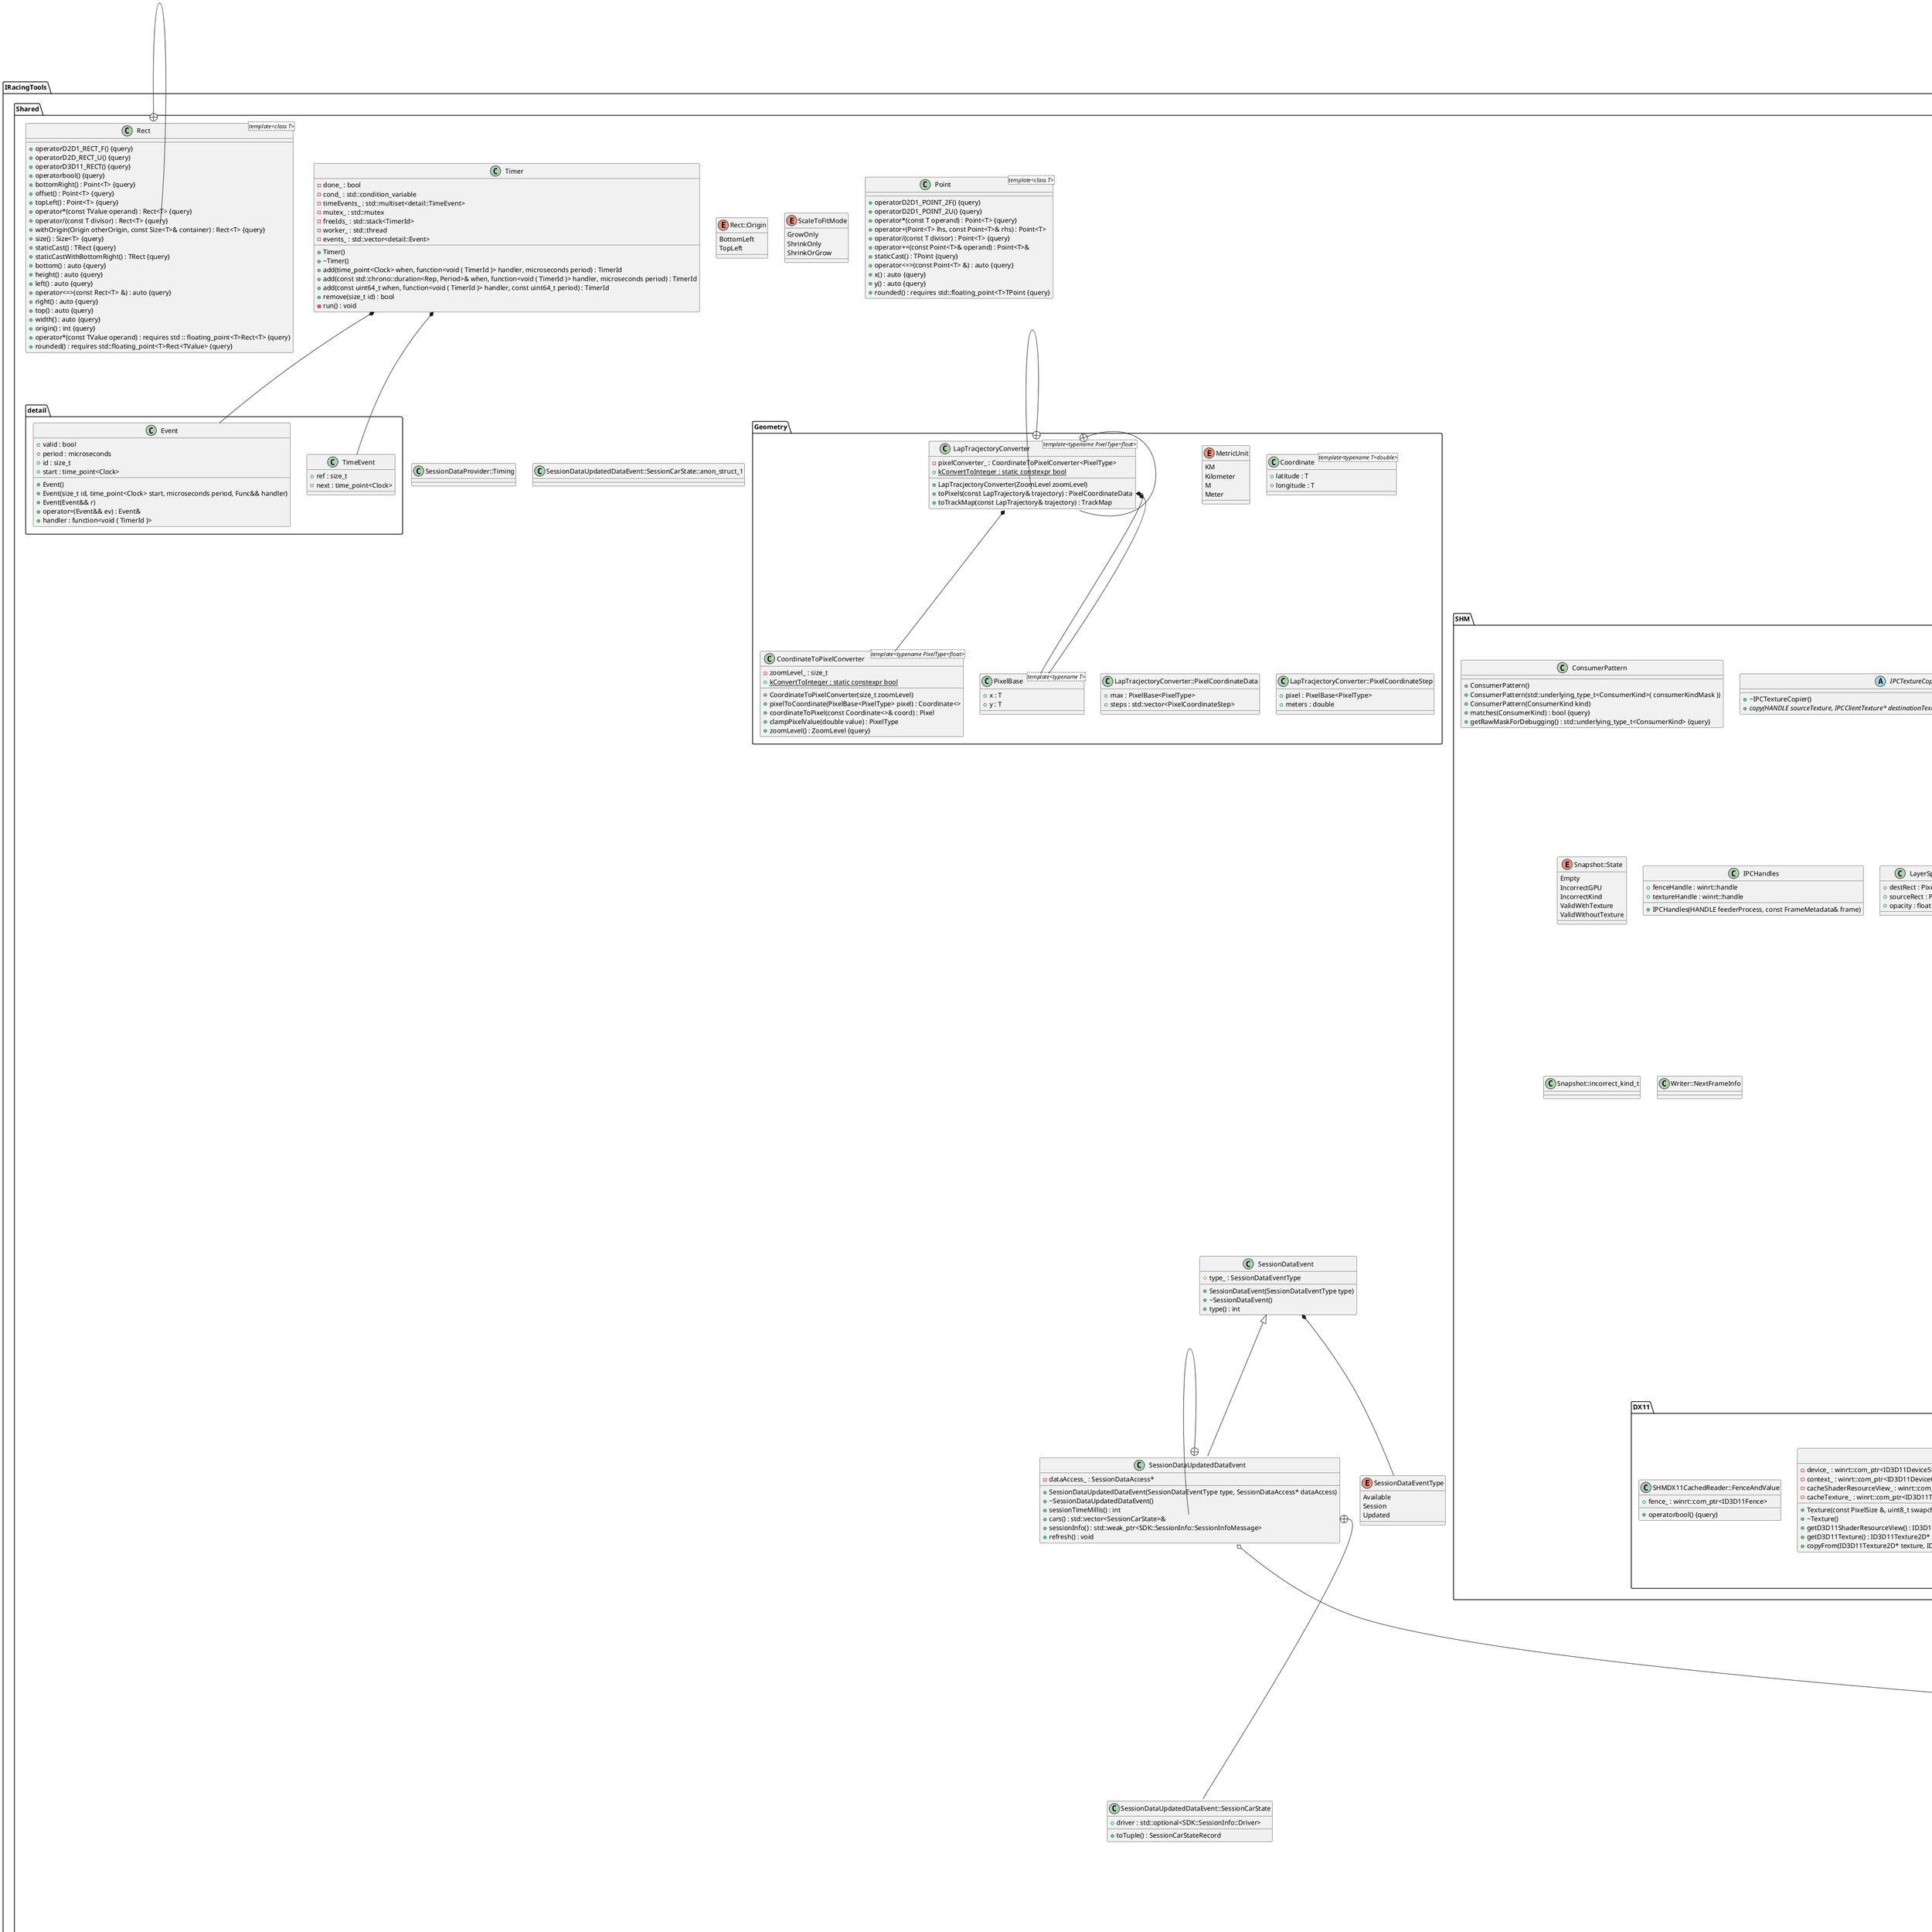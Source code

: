 @startuml

/' Objects '/

namespace IRacingTools {
	namespace Shared {
		class DiskSessionDataProvider {
			+DiskSessionDataProvider(const std::filesystem::path& file, SDK::ClientId clientId)
			+~DiskSessionDataProvider()
			-clientId_ : SDK::ClientId
			+timing() : Timing
			+isAvailable() : bool
			+isControllable() : bool {query}
			+isLive() : bool {query}
			+isPaused() : bool
			+isRunning() : bool
			+pause() : bool
			-processYAMLLiveString() : bool
			+resume() : bool
			+start() : bool
			-file_ : std::filesystem::path
			-diskClient_ : std::shared_ptr<SDK::DiskClient>
			-dataAccess_ : std::unique_ptr<SessionDataAccess>
			-checkConnection() : void
			-fireDataUpdatedEvent() : void
			-init() : void
			-process() : void
			#runnable() : void
			+stop() : void
			-updateTiming() : void
		}

		class LiveSessionDataProvider {
			+LiveSessionDataProvider()
			+~LiveSessionDataProvider()
			-dataAccess_ : SessionDataAccess
			+timing() : Timing
			+isAvailable() : bool
			+isControllable() : bool {query}
			+isPaused() : bool
			+isRunning() : bool
			+pause() : bool
			-processYAMLLiveString() : bool
			+resume() : bool
			+start() : bool
			-checkConnection() : void
			-init() : void
			-process() : void
			-processData() : void
			-processDataUpdate() : void
			#runnable() : void
			+stop() : void
		}

		class SessionDataAccess {
			+DeclareVarHolder(PitsOpen)
			+DeclareVarHolder(RaceLaps)
			+DeclareVarHolder(SessionFlags)
			+DeclareVarHolder(SessionLapsRemain)
			+DeclareVarHolder(SessionLapsRemainEx)
			+DeclareVarHolder(SessionNum)
			+DeclareVarHolder(SessionState)
			+DeclareVarHolder(SessionTick)
			+DeclareVarHolder(SessionTime)
			+DeclareVarHolder(SessionTimeOfDay)
			+DeclareVarHolder(SessionTimeRemain)
			+DeclareVarHolder(SessionUniqueID)
			+DeclareVarHolder(CarIdxEstTime)
			+DeclareVarHolder(CarIdxClassPosition)
			+DeclareVarHolder(CarIdxF2Time)
			+DeclareVarHolder(CarIdxGear)
			+DeclareVarHolder(CarIdxLap)
			+DeclareVarHolder(CarIdxLapCompleted)
			+DeclareVarHolder(CarIdxLapDistPct)
			+DeclareVarHolder(CarIdxOnPitRoad)
			+DeclareVarHolder(CarIdxPosition)
			+DeclareVarHolder(CarIdxRPM)
			+DeclareVarHolder(CarIdxSteer)
			+DeclareVarHolder(CarIdxTrackSurface)
			+DeclareVarHolder(CarIdxTrackSurfaceMaterial)
			+DeclareVarHolder(CarIdxLastLapTime)
			+DeclareVarHolder(CarIdxBestLapTime)
			+DeclareVarHolder(CarIdxBestLapNum)
			+DeclareVarHolder(CarIdxP2P_Status)
			+DeclareVarHolder(CarIdxP2P_Count)
			+DeclareVarHolder(PaceMode)
			+DeclareVarHolder(CarIdxPaceLine)
			+DeclareVarHolder(CarIdxPaceRow)
			+DeclareVarHolder(CarIdxPaceFlags)
			+SessionDataAccess(std::weak_ptr<SDK::Client> client)
			+getClient() : std::shared_ptr<IRacingTools::SDK::Client>
			-client_ : std::weak_ptr<IRacingTools::SDK::Client>
		}

		class SessionDataEvent {
			+SessionDataEvent(SessionDataEventType type)
			+~SessionDataEvent()
			#type_ : SessionDataEventType
			+type() : int
		}

		abstract class SessionDataProvider {
			+~SessionDataProvider()
			+{static} GetCurrent() : SessionDataProviderPtr
			+{static} SetCurrent(shared_ptr<SessionDataProvider> next) : SessionDataProviderPtr
			+{abstract} timing() : Timing
			+{abstract} isAvailable() : bool
			+{abstract} isControllable() : bool {query}
			+{abstract} isLive() : bool {query}
			+{abstract} isPaused() : bool
			+{abstract} isRunning() : bool
			+{abstract} pause() : bool
			+{abstract} resume() : bool
			+{abstract} start() : bool
			+{abstract} stop() : void
		}

		class SessionDataUpdatedDataEvent {
			+SessionDataUpdatedDataEvent(SessionDataEventType type, SessionDataAccess* dataAccess)
			+~SessionDataUpdatedDataEvent()
			-dataAccess_ : SessionDataAccess*
			+sessionTimeMillis() : int
			+cars() : std::vector<SessionCarState>&
			+sessionInfo() : std::weak_ptr<SDK::SessionInfo::SessionInfoMessage>
			+refresh() : void
		}

		class Timer {
			+Timer()
			+~Timer()
			+add(time_point<Clock> when, function<void ( TimerId )> handler, microseconds period) : TimerId
			+add(const std::chrono::duration<Rep, Period>& when, function<void ( TimerId )> handler, microseconds period) : TimerId
			+add(const uint64_t when, function<void ( TimerId )> handler, const uint64_t period) : TimerId
			-done_ : bool
			+remove(size_t id) : bool
			-cond_ : std::condition_variable
			-timeEvents_ : std::multiset<detail::TimeEvent>
			-mutex_ : std::mutex
			-freeIds_ : std::stack<TimerId>
			-worker_ : std::thread
			-events_ : std::vector<detail::Event>
			-run() : void
		}

		enum Rect::Origin {
			BottomLeft
			TopLeft
		}

		enum ScaleToFitMode {
			GrowOnly
			ShrinkOnly
			ShrinkOrGrow
		}

		enum SessionDataEventType {
			Available
			Session
			Updated
		}

		class Point <template<class T>> {
			+operatorD2D1_POINT_2F() {query}
			+operatorD2D1_POINT_2U() {query}
			+operator*(const T operand) : Point<T> {query}
			+operator+(Point<T> lhs, const Point<T>& rhs) : Point<T>
			+operator/(const T divisor) : Point<T> {query}
			+operator+=(const Point<T>& operand) : Point<T>&
			+staticCast() : TPoint {query}
			+operator<=>(const Point<T> &) : auto {query}
			+x() : auto {query}
			+y() : auto {query}
			+rounded() : requires std::floating_point<T>TPoint {query}
		}

		class Rect <template<class T>> {
			+operatorD2D1_RECT_F() {query}
			+operatorD2D_RECT_U() {query}
			+operatorD3D11_RECT() {query}
			+operatorbool() {query}
			+bottomRight() : Point<T> {query}
			+offset() : Point<T> {query}
			+topLeft() : Point<T> {query}
			+operator*(const TValue operand) : Rect<T> {query}
			+operator/(const T divisor) : Rect<T> {query}
			+withOrigin(Origin otherOrigin, const Size<T>& container) : Rect<T> {query}
			+size() : Size<T> {query}
			+staticCast() : TRect {query}
			+staticCastWithBottomRight() : TRect {query}
			+bottom() : auto {query}
			+height() : auto {query}
			+left() : auto {query}
			+operator<=>(const Rect<T> &) : auto {query}
			+right() : auto {query}
			+top() : auto {query}
			+width() : auto {query}
			+origin() : int {query}
			+operator*(const TValue operand) : requires std :: floating_point<T>Rect<T> {query}
			+rounded() : requires std::floating_point<T>Rect<TValue> {query}
		}

		class SessionDataProvider::Timing {
		}

		class SessionDataUpdatedDataEvent::SessionCarState {
			+toTuple() : SessionCarStateRecord
			+driver : std::optional<SDK::SessionInfo::Driver>
		}

		class SessionDataUpdatedDataEvent::SessionCarState::anon_struct_1 {
		}

		class Size <template<class T>> {
			+Size(const T& width, const T& height)
			+operatorD2D1_SIZE_F() {query}
			+operatorD2D1_SIZE_U() {query}
			+operatorbool() {query}
			+requires(std::integral<T>| | std::floating_point<TValue>) constexpr TSize staticCast () {query}
			+integerScaledToFit(const Size<T>& container, ScaleToFitMode mode) : Size<T> {query}
			+operator*(const std::integral auto operand) : Size<T> {query}
			+operator*(const std::floating_point auto operand) : Size<T> {query}
			+operator/(const T divisor) : Size<T> {query}
			+scaledToFit(const Size<T>& container, ScaleToFitMode mode) : Size<T> {query}
			+height() : T {query}
			+width() : T {query}
			+floor() : TSize {query}
			+height() : auto {query}
			+operator<=>(const Size<T> &) : auto {query}
			+width() : auto {query}
			+rounded() : requires std::floating_point<T>TSize {query}
		}

		namespace detail {
			class Event {
				+Event()
				+Event(size_t id, time_point<Clock> start, microseconds period, Func&& handler)
				+Event(Event&& r)
				+operator=(Event&& ev) : Event&
				+valid : bool
				+handler : function<void ( TimerId )>
				+period : microseconds
				+id : size_t
				+start : time_point<Clock>
			}

			class TimeEvent {
				+ref : size_t
				+next : time_point<Clock>
			}
		}

		namespace VR {
			enum VRRenderConfig::Quirks::Upscaling {
				AlwaysOff
				AlwaysOn
				Automatic
			}

			class GazeTargetScale {
				+operator<=>(const GazeTargetScale &) : auto {query}
			}

			class VRLayer {
				+physicalSize : Size<float>
				+pose : VRPose
				+zoomScale : float
			}

			class VROpacityConfig {
				+operator<=>(const VROpacityConfig &) : auto {query}
			}

			class VRPose {
				+getHorizontalMirror() : VRPose {query}
				+operator<=>(const VRPose &) : auto {query}
				+rX : float
				+rX : float
				+rX : float
				+x : float
				+x : float
				+x : float
				+x : float
				+x : float
				+x : float
			}

			class VRRenderConfig {
				+operator<=>(const VRRenderConfig &) : auto {query}
				+recenterCount : uint64_t
			}

			class VRRenderConfig::Quirks {
				+operator<=>(Quirks &) : auto {query}
			}
		}

		namespace Utils {
			class COMException {
				+COMException(HRESULT hr)
				+getResult() : HRESULT {query}
				-result : HRESULT
				+what() : char* {query}
			}

			class HandleCloser {
				+operator()(HANDLE h) : void
			}

			class VirtualDeleter {
				+operator()(void* p) : void
			}
		}

		namespace UI {
			class BaseWindow <template<class WindowClazz>> {
				+BaseWindow()
				+~BaseWindow()
				+events : <anon-struct-1>
				+getCreateOptions() : CreateOptions
				+windowHandle() : HWND {query}
				#handleMessage(UINT messageType, WPARAM wParam, LPARAM lParam) : LRESULT
				+{static} WindowProc(HWND windowHandle, UINT messageType, WPARAM wParam, LPARAM lParam) : LRESULT CALLBACK
				+getSize() : Size<UINT>
				+getWindowClassOptions() : WNDCLASSEX
				+create(const CreateOptions& options) : bool
				+createResources() : bool
				+isCreated() : bool
				+isReady() : bool
				#defaultHandleMessage(UINT messageType, WPARAM wParam, LPARAM lParam) : std::optional<LRESULT>
				+configureWindowClass(WNDCLASSEX& wc) : void
				+hide() : void
				+initialize() : void
				#onResize(const PixelSize& newSize, const PixelSize& oldSize) : void
				+show() : void
			}

			class D3D11Renderer {
				+D3D11Renderer(const winrt::com_ptr<ID3D11Device> &)
				+~D3D11Renderer()
				-destDimensions_ : PixelSize
				+getSHM() : SHM::SHMCachedReader*
				-spriteBatch_ : std::unique_ptr<Graphics::SpriteBatch>
				+getName() : std::wstring_view {query}
				+render(SHM::IPCClientTexture* sourceTexture, const PixelRect& sourceRect, HANDLE destTexture, const PixelSize& destTextureDimensions, const PixelRect& destRect, HANDLE fence, uint64_t fenceValueIn) : uint64_t
				+initialize(uint8_t swapchainLength) : void
				+saveTextureToFile(SHM::IPCClientTexture*, const std::filesystem::path &) : void
				-d3dDevice_ : winrt::com_ptr<ID3D11Device1>
				-d3dDeviceContext_ : winrt::com_ptr<ID3D11DeviceContext>
				-destRenderTargetView_ : winrt::com_ptr<ID3D11RenderTargetView>
				-destTexture_ : winrt::com_ptr<ID3D11Texture2D>
			}

			abstract class NormalWindow <template<typename WindowClazz>> {
				+NormalWindow()
				+~NormalWindow()
				#handleMessage(UINT messageType, WPARAM wParam, LPARAM lParam) : LRESULT
				+getWindowClassOptions() : WNDCLASSEX
				+getCreateOptions() : Window::CreateOptions
				+createResources() : bool
				+isReady() : bool
				-{static} FPS_60 : static constexpr UINT
				-{static} RenderTimerId : static constexpr UINT
				#dxr() : std::shared_ptr<Graphics::DXResources>&
				#dxwr() : std::shared_ptr<Graphics::DXWindowResources>&
				+paint() : void
				#{abstract} render(const std::shared_ptr<Graphics::RenderTarget>& target) : void
			}

			abstract class OverlayWindow <template<typename WindowClazz>> {
				+OverlayWindow()
				+~OverlayWindow()
				#handleMessage(UINT messageType, WPARAM wParam, LPARAM lParam) : LRESULT
				+getWindowClassOptions() : WNDCLASSEX
				+getCreateOptions() : Window::CreateOptions
				+createResources() : bool
				+isReady() : bool
				-{static} FPS_60 : static constexpr UINT
				-{static} RenderTimerId : static constexpr UINT
				#{abstract} render(const std::shared_ptr<Graphics::RenderTarget>& target) : void
				+renderWindow() : void
			}

			abstract class Renderer {
				+~Renderer()
				+{abstract} getSHM() : SHM::SHMCachedReader*
				+{abstract} getName() : std::wstring_view {query}
				+{abstract} render(SHM::IPCClientTexture* sourceTexture, const PixelRect& sourceRect, HANDLE destTexture, const PixelSize& destTextureDimensions, const PixelRect& destRect, HANDLE fence, uint64_t fenceValueIn) : uint64_t
				+{abstract} initialize(uint8_t swapchainLength) : void
				+{abstract} saveTextureToFile(SHM::IPCClientTexture*, const std::filesystem::path &) : void
			}

			class TrackMapOverlayWindow {
				+TrackMapOverlayWindow(const TrackMap& trackMap, const std::shared_ptr<SessionDataProvider>& dataProvider)
				+~TrackMapOverlayWindow()
				+{static} ClassName() : PCWSTR
				-unsubscribeFn_ : SessionDataProvider::UnsubscribeFn
				-trackMap_ : const TrackMap
				-dataProvider_ : std::shared_ptr<SessionDataProvider>
				+render(const std::shared_ptr<Graphics::RenderTarget>& target) : void
			}

			class ViewerWindow <template<Graphics::GraphicsPlatform GP>> {
				+{static} ClassName() : PCWSTR
				#getDestRect(const Size<uint32_t> imageSize, const float scale) : PixelRect
				+createResources() : bool
				#createTargetResources(const std::shared_ptr<Graphics::RenderTarget>& target) : void
				#render(const std::shared_ptr<Graphics::RenderTarget>& target) : void
				+resetTargetResources() : void
			}

			class Window {
				+Window()
				+~Window()
				+{static} DefaultWindowMessageLoop() : void
				+{static} PeekWindowMessageLoop(function<void ( MSG& )> callback) : void
			}

			enum ViewerFillMode {
				Checkerboard
				Default
				Transparent
			}

			class BaseWindow::anon_struct_1 {
			}

			class MarkerWidgetState {
			}

			class ViewerSettings {
				+{static} Load() : ViewerSettings
				+operator<=>(const ViewerSettings &) : auto {query}
				+save() : void
			}

			class Window::CreateOptions {
			}
		}

		namespace SHM {
			class ConsumerPattern {
				+ConsumerPattern()
				+ConsumerPattern(std::underlying_type_t<ConsumerKind>( consumerKindMask ))
				+ConsumerPattern(ConsumerKind kind)
				+matches(ConsumerKind) : bool {query}
				+getRawMaskForDebugging() : std::underlying_type_t<ConsumerKind> {query}
			}

			class IPCClientTexture {
				#IPCClientTexture(const PixelSize &, uint8_t swapchainIndex)
				+~IPCClientTexture()
				+getDimensions() : PixelSize {query}
				-dimensions_ : const PixelSize
				-swapchainIndex_ : const uint8_t
				+getSwapchainIndex() : uint8_t {query}
			}

			abstract class IPCTextureCopier {
				+~IPCTextureCopier()
				+{abstract} copy(HANDLE sourceTexture, IPCClientTexture* destinationTexture, HANDLE fence, uint64_t fenceValueIn) : void
			}

			abstract class SHMCachedReader {
				+SHMCachedReader(IPCTextureCopier*, ConsumerKind)
				+~SHMCachedReader()
				+maybeGet() : Snapshot
				+maybeGetMetadata() : Snapshot
				-cache_ : std::deque<Snapshot>
				#{abstract} createIPCClientTexture(const PixelSize &, uint8_t swapchainIndex) : std::shared_ptr<IPCClientTexture>
				-getIPCClientTexture(const PixelSize &, uint8_t swapchainIndex) : std::shared_ptr<IPCClientTexture>
				-clientTextures_ : std::vector<std::shared_ptr<IPCClientTexture>>
				#initializeCache(uint64_t gpuLUID, uint8_t swapchainLength) : void
				#{abstract} releaseIPCHandles() : void
				-updateSession() : void
			}

			class SHMReader {
				+SHMReader()
				+operatorbool() {query}
				+~SHMReader()
				#maybeGetUncached(ConsumerKind) : Snapshot
				#maybeGetUncached(uint64_t gpuLUID, IPCTextureCopier* copier, const std::shared_ptr<IPCClientTexture>& dest, ConsumerKind) : Snapshot {query}
				+getRenderCacheKey(ConsumerKind kind) : size_t {query}
				#p : std::shared_ptr<Impl>
				+getFrameCountForMetricsOnly() : uint64_t {query}
				+getSessionID() : uint64_t {query}
			}

			class Snapshot {
				+Snapshot(nullptr_t)
				+Snapshot(incorrect_kind_t)
				+Snapshot(incorrect_gpu_t)
				+Snapshot(FrameMetadata*, IPCTextureCopier* copier, IPCHandles* source, const std::shared_ptr<IPCClientTexture>& dest)
				+Snapshot(FrameMetadata*)
				+~Snapshot()
				+getLayerConfig(uint8_t layerIndex) : LayerConfig* {query}
				+getConfig() : SHMConfig {query}
				-state_ : State
				+getTexture() : T* {query}
				+hasMetadata() : bool {query}
				+hasTexture() : bool {query}
				+getState() : int {query}
				+getRenderCacheKey() : size_t {query}
				-metadata_ : std::shared_ptr<FrameMetadata>
				-ipcTexture_ : std::shared_ptr<IPCClientTexture>
				+getSequenceNumberForDebuggingOnly() : uint64_t {query}
				+getSessionID() : uint64_t {query}
				+getLayerCount() : uint8_t {query}
			}

			class Writer {
				+Writer(uint64_t gpuLUID)
				+operatorbool() {query}
				+~Writer()
				+beginFrame() : NextFrameInfo
				+try_lock() : bool
				-impl_ : std::shared_ptr<Impl>
				+detach() : void
				+lock() : void
				+submitEmptyFrame() : void
				+submitFrame(const SHMConfig& config, const std::vector<LayerConfig>& layers, HANDLE texture, HANDLE fence) : void
				+unlock() : void
			}

			enum ConsumerKind {
				NonVRD3D11
				OculusD3D11
				OculusD3D12
				OpenXR
				SteamVR
				Viewer
			}

			enum SHMHeaderFlags {
				FEEDER_ATTACHED
			}

			enum Snapshot::State {
				Empty
				IncorrectGPU
				IncorrectKind
				ValidWithTexture
				ValidWithoutTexture
			}

			class FrameMetadata {
				+layers : LayerConfig
				+config : SHMConfig
				+haveFeeder() : bool {query}
				+getRenderCacheKey() : std::size_t {query}
				+frameNumber : uint64_t
				+magic : uint64_t
				+sessionId : uint64_t
				+layerCount : uint8_t
			}

			class IPCHandles {
				+IPCHandles(HANDLE feederProcess, const FrameMetadata& frame)
				+fenceHandle : winrt::handle
				+textureHandle : winrt::handle
			}

			class LayerConfig {
			}

			class LayerSprite {
				+destRect : PixelRect
				+sourceRect : PixelRect
				+opacity : float
			}

			class SHMConfig {
			}

			class Snapshot::incorrect_gpu_t {
			}

			class Snapshot::incorrect_kind_t {
			}

			class Writer::NextFrameInfo {
			}

			namespace DX11 {
				class SHMDX11CachedReader {
					+SHMDX11CachedReader(ConsumerKind)
					+~SHMDX11CachedReader()
					#copyFence_ : FenceAndValue
					#getIPCFence(HANDLE) : FenceAndValue*
					#getIPCTexture(HANDLE) : ID3D11Texture2D*
					#createIPCClientTexture(const PixelSize &, uint8_t swapchainIndex) : std::shared_ptr<SHM::IPCClientTexture>
					#ipcFences_ : std::unordered_map<HANDLE, FenceAndValue>
					#ipcTextures_ : std::unordered_map<HANDLE, winrt::com_ptr<ID3D11Texture2D>>
					#deviceLUID_ : uint64_t
					#copy(HANDLE sourceTexture, IPCClientTexture* destinationTexture, HANDLE fence, uint64_t fenceValueIn) : void
					+initializeCache(ID3D11Device*, uint8_t swapchainLength) : void
					#releaseIPCHandles() : void
					#waitForPendingCopies() : void
					#device_ : winrt::com_ptr<ID3D11Device5>
					#deviceContext_ : winrt::com_ptr<ID3D11DeviceContext4>
				}

				class Texture {
					+Texture(const PixelSize &, uint8_t swapchainIndex, const winrt::com_ptr<ID3D11Device5> &, const winrt::com_ptr<ID3D11DeviceContext4> &)
					+~Texture()
					+getD3D11ShaderResourceView() : ID3D11ShaderResourceView*
					+getD3D11Texture() : ID3D11Texture2D* {query}
					+copyFrom(ID3D11Texture2D* texture, ID3D11Fence* fenceIn, uint64_t fenceInValue, ID3D11Fence* fenceOut, uint64_t fenceOutValue) : void
					-device_ : winrt::com_ptr<ID3D11Device5>
					-context_ : winrt::com_ptr<ID3D11DeviceContext4>
					-cacheShaderResourceView_ : winrt::com_ptr<ID3D11ShaderResourceView>
					-cacheTexture_ : winrt::com_ptr<ID3D11Texture2D>
				}

				class SHMDX11CachedReader::FenceAndValue {
					+operatorbool() {query}
					+fence_ : winrt::com_ptr<ID3D11Fence>
				}
			}
		}

		namespace Graphics {
			class D2DResources {
				#D2DResources(D3D11Resources*)
				+~D2DResources()
				+popD2DDraw() : HRESULT
				-locks_ : std::unique_ptr<Locks>
				+pushD2DDraw() : void
				#d2dDevice_ : winrt::com_ptr<ID2D1Device>
				+getD2DDevice() : winrt::com_ptr<ID2D1Device>&
				#d2dDeviceContext_ : winrt::com_ptr<ID2D1DeviceContext5>
				+getD2DDeviceContext() : winrt::com_ptr<ID2D1DeviceContext5>&
				#d2dFactory_ : winrt::com_ptr<ID2D1Factory1>
				+getD2DFactory() : winrt::com_ptr<ID2D1Factory1>&
				#directWriteFactory_ : winrt::com_ptr<IDWriteFactory>
				+getDirectWriteFactory() : winrt::com_ptr<IDWriteFactory>&
			}

			class D3D11Resources {
				#D3D11Resources()
				+~D3D11Resources()
				+try_lock() : bool
				-locks_ : std::unique_ptr<Locks>
				#dxgiAdapterLUID_ : uint64_t
				+getDXGIAdapterLUID() : uint64_t
				+lock() : void
				+unlock() : void
				#dxDevice_ : winrt::com_ptr<ID3D11Device5>
				+getDXDevice() : winrt::com_ptr<ID3D11Device5>&
				#dxImmediateContext_ : winrt::com_ptr<ID3D11DeviceContext4>
				+getDXImmediateContext() : winrt::com_ptr<ID3D11DeviceContext4>&
				#dxgiAdapter_ : winrt::com_ptr<IDXGIAdapter4>
				+getDXGIAdapter() : winrt::com_ptr<IDXGIAdapter4>&
				#dxgiDevice_ : winrt::com_ptr<IDXGIDevice2>
				+getDXGIDevice() : winrt::com_ptr<IDXGIDevice2>&
				#dxgiFactory_ : winrt::com_ptr<IDXGIFactory6>
				+getDXGIFactory() : winrt::com_ptr<IDXGIFactory6>&
			}

			class DXResources {
				+DXResources()
				#s2sBackBufferDeviceContext_ : Microsoft::WRL::ComPtr<ID2D1DeviceContext5>
				#spriteBatch_ : std::unique_ptr<SpriteBatch>
				#blackBrush_ : winrt::com_ptr<ID2D1SolidColorBrush>
				#cursorInnerBrush_ : winrt::com_ptr<ID2D1SolidColorBrush>
				#cursorOuterBrush_ : winrt::com_ptr<ID2D1SolidColorBrush>
				#eraserBrush_ : winrt::com_ptr<ID2D1SolidColorBrush>
				#highlightBrush_ : winrt::com_ptr<ID2D1SolidColorBrush>
				#whiteBrush_ : winrt::com_ptr<ID2D1SolidColorBrush>
				+getBlackBrush() : winrt::com_ptr<ID2D1SolidColorBrush>&
				+getCursorInnerBrush() : winrt::com_ptr<ID2D1SolidColorBrush>&
				+getCursorOuterBrush() : winrt::com_ptr<ID2D1SolidColorBrush>&
				+getEraserBrush() : winrt::com_ptr<ID2D1SolidColorBrush>&
				+getHighlightBrush() : winrt::com_ptr<ID2D1SolidColorBrush>&
				+getWhiteBrush() : winrt::com_ptr<ID2D1SolidColorBrush>&
			}

			class DXWindowResources {
				+DXWindowResources(HWND windowHandle, const std::shared_ptr<DXResources>& dxr)
				-windowHandle_ : HWND
				+currentWindowSize() : Size<UINT>
				+resourceWindowSize() : Size<UINT>
				+areResourcesValid() : bool
				+prepare() : bool
				-dxr_ : std::shared_ptr<DXResources>
				+renderTarget() : std::shared_ptr<RenderTarget>
				+reset() : void
				+backBuffer() : winrt::com_ptr<ID3D11Texture2D>&
				-dComp_ : winrt::com_ptr<IDCompositionDevice>
				+dComp() : winrt::com_ptr<IDCompositionDevice>&
				-dCompTarget_ : winrt::com_ptr<IDCompositionTarget>
				+dCompTarget() : winrt::com_ptr<IDCompositionTarget>&
				-dCompVisual_ : winrt::com_ptr<IDCompositionVisual>
				+dCompVisual() : winrt::com_ptr<IDCompositionVisual>&
				+swapChain() : winrt::com_ptr<IDXGISwapChain1>&
			}

			class IPCRenderer {
				-IPCRenderer(const std::shared_ptr<DXResources>& dxr)
				+getIPCTextureResources(uint8_t textureIndex, const PixelSize& size) : IPCTextureResources*
				-isRendering_ : std::atomic_flag
				-dxr_ : std::shared_ptr<DXResources>
				+{static} Create(const std::shared_ptr<DXResources>& dxr) : std::shared_ptr<IPCRenderer>
				-writer_ : std::shared_ptr<SHM::Writer>
				+initializeCanvas(const PixelSize &) : void
				+renderNow(const std::shared_ptr<RenderTarget>& sourceTarget) : void
				+submitFrame(const std::vector<SHM::LayerConfig>& shmLayers, std::uint64_t inputLayerID) : void
			}

			class Opacity {
				+Opacity(float opacity)
				+XMVECTORF32() {query}
				-color_ : DirectX::XMVECTORF32
			}

			class RenderTarget {
				#RenderTarget(const std::shared_ptr<DXResources>& dxr, const winrt::com_ptr<ID3D11Texture2D>& texture)
				+~RenderTarget()
				+d2d() : D2D
				+d3d() : D3D
				-dimensions_ : PixelSize
				+getDimensions() : PixelSize {query}
				-dxr_ : std::shared_ptr<DXResources>
				+{static} Create(const std::shared_ptr<DXResources>& dxr, const winrt::com_ptr<ID3D11Texture2D>& texture) : std::shared_ptr<RenderTarget>
				+{static} Create(const std::shared_ptr<DXResources>& dxr, nullptr_t texture) : std::shared_ptr<RenderTarget>
				+setD3DTexture(const winrt::com_ptr<ID3D11Texture2D> &) : void
				-d2dBitmap_ : winrt::com_ptr<ID2D1Bitmap1>
				-d3dRenderTargetView_ : winrt::com_ptr<ID3D11RenderTargetView>
				-d3dTexture_ : winrt::com_ptr<ID3D11Texture2D>
				+d3dTexture() : winrt::com_ptr<ID3D11Texture2D>&
			}

			class RenderTarget::D2D {
				+D2D(const std::shared_ptr<RenderTarget> &)
				+operatorID2D1DeviceContext*() {query}
				+~D2D()
				+operator->() : ID2D1DeviceContext* {query}
				-parent_ : std::shared_ptr<RenderTarget>
				-acquire() : void
				+reacquire() : void
				+release() : void
			}

			class RenderTarget::D3D {
				+D3D(const std::shared_ptr<RenderTarget> &)
				+~D3D()
				+rtv() : ID3D11RenderTargetView* {query}
				+texture() : ID3D11Texture2D* {query}
				-parent_ : std::shared_ptr<RenderTarget>
			}

			abstract class Renderable <template<typename T>> {
				+Renderable(const std::shared_ptr<DXResources>& resources)
				+~Renderable()
				#resources_ : std::shared_ptr<DXResources>
				+resources() : std::shared_ptr<DXResources>&
				+{abstract} render(const std::shared_ptr<RenderTarget>& target, const T& data) : void
			}

			class SavedState {
				+SavedState(const winrt::com_ptr<ID3D11DeviceContext> &)
				+SavedState(ID3D11DeviceContext*)
				+~SavedState()
			}

			class SpriteBatch {
				+SpriteBatch(ID3D11Device*)
				+~SpriteBatch()
				-dxtkSpriteBatch_ : std::unique_ptr<DirectX::DX11::SpriteBatch>
				+begin(ID3D11RenderTargetView*, const PixelSize& rtvSize, std::function<void __cdecl ( )> setCustomShaders) : void
				+clear(DirectX::XMVECTORF32 color) : void
				+draw(ID3D11ShaderResourceView* source, const PixelRect& sourceRect, const PixelRect& destRect, DirectX::XMVECTORF32 tint) : void
				+end() : void
				-device_ : winrt::com_ptr<ID3D11Device>
				-deviceContext_ : winrt::com_ptr<ID3D11DeviceContext>
			}

			class TrackMapWidget {
				+TrackMapWidget(const TrackMap& trackMap, const std::shared_ptr<DXResources>& resources)
				+~TrackMapWidget()
				-trackMap_ : TrackMap
				-trackMapChanged_ : std::atomic_flag
				-createResources() : void
				-createTargetResources(const std::shared_ptr<RenderTarget>& target) : void
				+render(const std::shared_ptr<RenderTarget>& target, const std::shared_ptr<SessionDataUpdatedDataEvent>& data) : void
				-resetTargetResources() : void
			}

			enum GraphicsPlatform {
				D3D11
				D3D12
				Vulkan
			}

			enum RenderTarget::Mode {
				D2D
				D3D
				Unattached
			}

			abstract class DeviceListener {
				+~DeviceListener()
				+{abstract} onDeviceLost() : void
				+{abstract} onDeviceRestored() : void
			}

			class IPCTextureResources {
				+textureSize : PixelSize
				+fence : winrt::com_ptr<ID3D11Fence>
				+renderTargetView : winrt::com_ptr<ID3D11RenderTargetView>
				+texture : winrt::com_ptr<ID3D11Texture2D>
				+fenceHandle : winrt::handle
				+textureHandle : winrt::handle
			}
		}

		namespace Geometry {
			class CoordinateToPixelConverter <template<typename PixelType=float>> {
				+CoordinateToPixelConverter(size_t zoomLevel)
				+pixelToCoordinate(PixelBase<PixelType> pixel) : Coordinate<>
				+coordinateToPixel(const Coordinate<>& coord) : Pixel
				+clampPixelValue(double value) : PixelType
				+zoomLevel() : ZoomLevel {query}
				-zoomLevel_ : size_t
				+{static} kConvertToInteger : static constexpr bool
			}

			class LapTracjectoryConverter <template<typename PixelType=float>> {
				+LapTracjectoryConverter(ZoomLevel zoomLevel)
				-pixelConverter_ : CoordinateToPixelConverter<PixelType>
				+toPixels(const LapTrajectory& trajectory) : PixelCoordinateData
				+toTrackMap(const LapTrajectory& trajectory) : TrackMap
				+{static} kConvertToInteger : static constexpr bool
			}

			enum MetricUnit {
				KM
				Kilometer
				M
				Meter
			}

			class Coordinate <template<typename T=double>> {
				+latitude : T
				+longitude : T
			}

			class LapTracjectoryConverter::PixelCoordinateData {
				+max : PixelBase<PixelType>
				+steps : std::vector<PixelCoordinateStep>
			}

			class LapTracjectoryConverter::PixelCoordinateStep {
				+pixel : PixelBase<PixelType>
				+meters : double
			}

			class PixelBase <template<typename T>> {
				+x : T
				+y : T
			}
		}
	}
}





/' Inheritance relationships '/

IRacingTools.Shared.UI.BaseWindow <|-- IRacingTools.Shared.UI.NormalWindow


IRacingTools.Shared.UI.BaseWindow <|-- IRacingTools.Shared.UI.OverlayWindow


IRacingTools.Shared.Graphics.D2DResources <|-- IRacingTools.Shared.Graphics.DXResources


IRacingTools.Shared.Graphics.D3D11Resources <|-- IRacingTools.Shared.Graphics.DXResources


IRacingTools.Shared.SHM.IPCClientTexture <|-- IRacingTools.Shared.SHM.DX11.Texture


IRacingTools.Shared.UI.NormalWindow <|-- IRacingTools.Shared.UI.ViewerWindow


IRacingTools.Shared.UI.OverlayWindow <|-- IRacingTools.Shared.UI.TrackMapOverlayWindow


IRacingTools.Shared.Graphics.Renderable <|-- IRacingTools.Shared.Graphics.TrackMapWidget


IRacingTools.Shared.UI.Renderer <|-- IRacingTools.Shared.UI.D3D11Renderer


IRacingTools.Shared.SHM.SHMReader <|-- IRacingTools.Shared.SHM.SHMCachedReader


IRacingTools.Shared.SessionDataEvent <|-- IRacingTools.Shared.SessionDataUpdatedDataEvent


IRacingTools.Shared.SessionDataProvider <|-- IRacingTools.Shared.DiskSessionDataProvider


IRacingTools.Shared.SessionDataProvider <|-- IRacingTools.Shared.LiveSessionDataProvider


IRacingTools.Shared.UI.Window <|-- IRacingTools.Shared.UI.BaseWindow





/' Aggregation relationships '/

IRacingTools.Shared.UI.D3D11Renderer *-- IRacingTools.Shared.Graphics.SpriteBatch


IRacingTools.Shared.Graphics.DXResources *-- IRacingTools.Shared.Graphics.SpriteBatch


IRacingTools.Shared.Graphics.DXWindowResources *-- IRacingTools.Shared.Graphics.DXResources


IRacingTools.Shared.DiskSessionDataProvider *-- IRacingTools.Shared.SessionDataAccess


IRacingTools.Shared.SHM.FrameMetadata *-- IRacingTools.Shared.SHM.LayerConfig


IRacingTools.Shared.SHM.FrameMetadata *-- IRacingTools.Shared.SHM.SHMConfig


IRacingTools.Shared.Graphics.IPCRenderer *-- IRacingTools.Shared.Graphics.DXResources


IRacingTools.Shared.Graphics.IPCRenderer *-- IRacingTools.Shared.SHM.Writer


IRacingTools.Shared.Geometry.LapTracjectoryConverter *-- IRacingTools.Shared.Geometry.CoordinateToPixelConverter


IRacingTools.Shared.Geometry.LapTracjectoryConverter::PixelCoordinateData *-- IRacingTools.Shared.Geometry.PixelBase


IRacingTools.Shared.Geometry.LapTracjectoryConverter::PixelCoordinateStep *-- IRacingTools.Shared.Geometry.PixelBase


IRacingTools.Shared.LiveSessionDataProvider *-- IRacingTools.Shared.SessionDataAccess


IRacingTools.Shared.Graphics.RenderTarget *-- IRacingTools.Shared.Graphics.DXResources


IRacingTools.Shared.Graphics.RenderTarget::D2D *-- IRacingTools.Shared.Graphics.RenderTarget


IRacingTools.Shared.Graphics.RenderTarget::D3D *-- IRacingTools.Shared.Graphics.RenderTarget


IRacingTools.Shared.Graphics.Renderable *-- IRacingTools.Shared.Graphics.DXResources


IRacingTools.Shared.SHM.SHMCachedReader *-- IRacingTools.Shared.SHM.IPCClientTexture


IRacingTools.Shared.SHM.SHMCachedReader *-- IRacingTools.Shared.SHM.Snapshot


IRacingTools.Shared.SessionDataEvent *-- IRacingTools.Shared.SessionDataEventType


IRacingTools.Shared.SessionDataUpdatedDataEvent o-- IRacingTools.Shared.SessionDataAccess


IRacingTools.Shared.SHM.Snapshot *-- IRacingTools.Shared.SHM.FrameMetadata


IRacingTools.Shared.SHM.Snapshot *-- IRacingTools.Shared.SHM.IPCClientTexture


IRacingTools.Shared.Graphics.SpriteBatch *-- IRacingTools.Shared.Graphics.SpriteBatch


IRacingTools.Shared.Timer *-- IRacingTools.Shared.detail.Event


IRacingTools.Shared.Timer *-- IRacingTools.Shared.detail.TimeEvent


IRacingTools.Shared.UI.TrackMapOverlayWindow "2" *-- IRacingTools.Shared.SessionDataProvider


IRacingTools.Shared.VR.VRLayer *-- IRacingTools.Shared.Size


IRacingTools.Shared.VR.VRLayer *-- IRacingTools.Shared.VR.VRPose






/' Nested objects '/

IRacingTools.Shared.UI.BaseWindow +-- IRacingTools.Shared.UI.BaseWindow::anon_struct_1


IRacingTools.Shared.Geometry.LapTracjectoryConverter +-- IRacingTools.Shared.Geometry.LapTracjectoryConverter::PixelCoordinateData


IRacingTools.Shared.Geometry.LapTracjectoryConverter +-- IRacingTools.Shared.Geometry.LapTracjectoryConverter::PixelCoordinateStep


IRacingTools.Shared.Rect +-- IRacingTools.Shared.Rect::Origin


IRacingTools.Shared.Graphics.RenderTarget +-- IRacingTools.Shared.Graphics.RenderTarget::Mode


IRacingTools.Shared.SHM.DX11.SHMDX11CachedReader +-- IRacingTools.Shared.SHM.DX11.SHMDX11CachedReader::FenceAndValue


IRacingTools.Shared.SessionDataProvider +-- IRacingTools.Shared.SessionDataProvider::Timing


IRacingTools.Shared.SessionDataUpdatedDataEvent +-- IRacingTools.Shared.SessionDataUpdatedDataEvent::SessionCarState


IRacingTools.Shared.SessionDataUpdatedDataEvent::SessionCarState +-- IRacingTools.Shared.SessionDataUpdatedDataEvent::SessionCarState::anon_struct_1


IRacingTools.Shared.SHM.Snapshot +-- IRacingTools.Shared.SHM.Snapshot::State


IRacingTools.Shared.SHM.Snapshot +-- IRacingTools.Shared.SHM.Snapshot::incorrect_gpu_t


IRacingTools.Shared.SHM.Snapshot +-- IRacingTools.Shared.SHM.Snapshot::incorrect_kind_t


IRacingTools.Shared.VR.VRRenderConfig +-- IRacingTools.Shared.VR.VRRenderConfig::Quirks


IRacingTools.Shared.VR.VRRenderConfig::Quirks +-- IRacingTools.Shared.VR.VRRenderConfig::Quirks::Upscaling


IRacingTools.Shared.UI.Window +-- IRacingTools.Shared.UI.Window::CreateOptions


IRacingTools.Shared.SHM.Writer +-- IRacingTools.Shared.SHM.Writer::NextFrameInfo




@enduml
